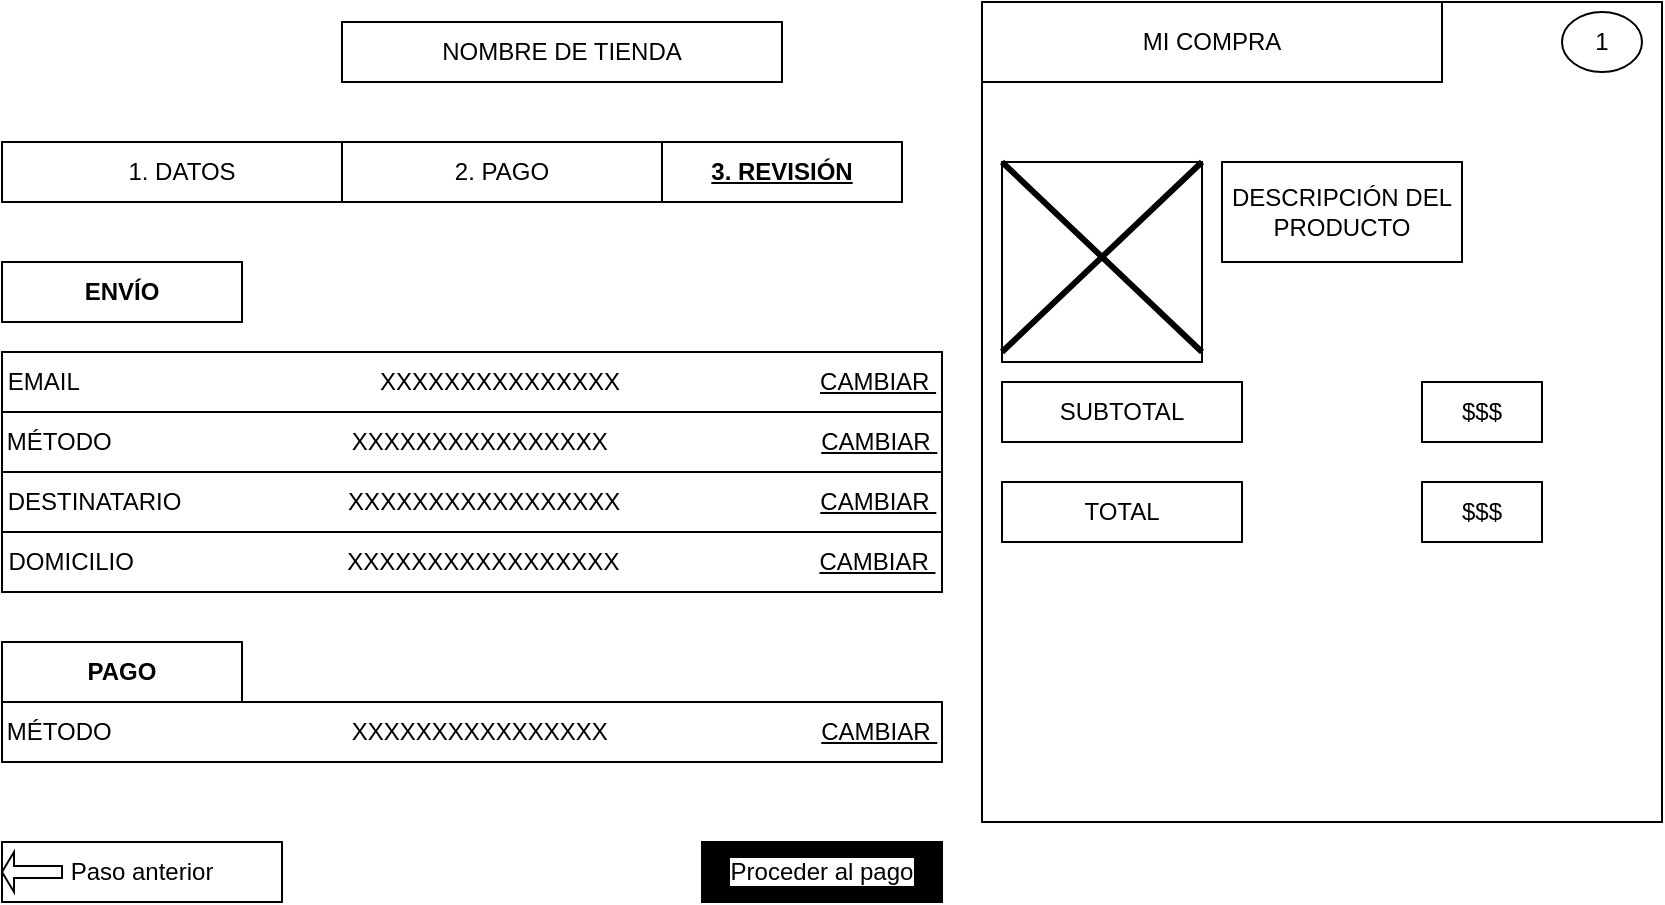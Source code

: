 <mxfile version="19.0.3" type="device"><diagram id="x9voMvtJKl3OqSgjmAjE" name="Page-1"><mxGraphModel dx="1108" dy="482" grid="1" gridSize="10" guides="1" tooltips="1" connect="1" arrows="1" fold="1" page="1" pageScale="1" pageWidth="827" pageHeight="1169" math="0" shadow="0"><root><mxCell id="0"/><mxCell id="1" parent="0"/><mxCell id="GWJsUw1KqJ6-vFNVZt81-1" value="NOMBRE DE TIENDA" style="rounded=0;whiteSpace=wrap;html=1;" parent="1" vertex="1"><mxGeometry x="170" y="10" width="220" height="30" as="geometry"/></mxCell><mxCell id="GWJsUw1KqJ6-vFNVZt81-2" value="&lt;span style=&quot;color: rgba(0, 0, 0, 0); font-family: monospace; font-size: 0px; text-align: start;&quot;&gt;%3CmxGraphModel%3E%3Croot%3E%3CmxCell%20id%3D%220%22%2F%3E%3CmxCell%20id%3D%221%22%20parent%3D%220%22%2F%3E%3CmxCell%20id%3D%222%22%20value%3D%221.%20DATOS%22%20style%3D%22rounded%3D0%3BwhiteSpace%3Dwrap%3Bhtml%3D1%3B%22%20vertex%3D%221%22%20parent%3D%221%22%3E%3CmxGeometry%20y%3D%2270%22%20width%3D%2290%22%20height%3D%2230%22%20as%3D%22geometry%22%2F%3E%3C%2FmxCell%3E%3C%2Froot%3E%3C%2FmxGraphModel%3E&lt;/span&gt;" style="rounded=0;whiteSpace=wrap;html=1;" parent="1" vertex="1"><mxGeometry y="70" width="450" height="30" as="geometry"/></mxCell><mxCell id="GWJsUw1KqJ6-vFNVZt81-3" value="" style="rounded=0;whiteSpace=wrap;html=1;" parent="1" vertex="1"><mxGeometry x="490" width="340" height="410" as="geometry"/></mxCell><mxCell id="GWJsUw1KqJ6-vFNVZt81-4" value="MI COMPRA" style="rounded=0;whiteSpace=wrap;html=1;" parent="1" vertex="1"><mxGeometry x="490" width="230" height="40" as="geometry"/></mxCell><mxCell id="GWJsUw1KqJ6-vFNVZt81-5" value="1" style="ellipse;whiteSpace=wrap;html=1;" parent="1" vertex="1"><mxGeometry x="780" y="5" width="40" height="30" as="geometry"/></mxCell><mxCell id="GWJsUw1KqJ6-vFNVZt81-6" value="" style="whiteSpace=wrap;html=1;aspect=fixed;" parent="1" vertex="1"><mxGeometry x="500" y="80" width="100" height="100" as="geometry"/></mxCell><mxCell id="GWJsUw1KqJ6-vFNVZt81-7" value="" style="shape=umlDestroy;whiteSpace=wrap;html=1;strokeWidth=3;" parent="1" vertex="1"><mxGeometry x="500" y="80" width="100" height="95" as="geometry"/></mxCell><mxCell id="GWJsUw1KqJ6-vFNVZt81-8" value="1. DATOS" style="rounded=0;whiteSpace=wrap;html=1;" parent="1" vertex="1"><mxGeometry y="70" width="180" height="30" as="geometry"/></mxCell><mxCell id="GWJsUw1KqJ6-vFNVZt81-9" value="2. PAGO" style="rounded=0;whiteSpace=wrap;html=1;" parent="1" vertex="1"><mxGeometry x="170" y="70" width="160" height="30" as="geometry"/></mxCell><mxCell id="GWJsUw1KqJ6-vFNVZt81-10" value="&lt;u&gt;&lt;b&gt;3. REVISIÓN&lt;/b&gt;&lt;/u&gt;" style="rounded=0;whiteSpace=wrap;html=1;" parent="1" vertex="1"><mxGeometry x="330" y="70" width="120" height="30" as="geometry"/></mxCell><mxCell id="GWJsUw1KqJ6-vFNVZt81-11" value="DESCRIPCIÓN DEL PRODUCTO" style="rounded=0;whiteSpace=wrap;html=1;" parent="1" vertex="1"><mxGeometry x="610" y="80" width="120" height="50" as="geometry"/></mxCell><mxCell id="GWJsUw1KqJ6-vFNVZt81-12" value="SUBTOTAL" style="rounded=0;whiteSpace=wrap;html=1;" parent="1" vertex="1"><mxGeometry x="500" y="190" width="120" height="30" as="geometry"/></mxCell><mxCell id="GWJsUw1KqJ6-vFNVZt81-13" value="TOTAL" style="rounded=0;whiteSpace=wrap;html=1;" parent="1" vertex="1"><mxGeometry x="500" y="240" width="120" height="30" as="geometry"/></mxCell><mxCell id="GWJsUw1KqJ6-vFNVZt81-14" value="$$$" style="rounded=0;whiteSpace=wrap;html=1;" parent="1" vertex="1"><mxGeometry x="710" y="190" width="60" height="30" as="geometry"/></mxCell><mxCell id="GWJsUw1KqJ6-vFNVZt81-15" value="$$$" style="rounded=0;whiteSpace=wrap;html=1;" parent="1" vertex="1"><mxGeometry x="710" y="240" width="60" height="30" as="geometry"/></mxCell><mxCell id="GWJsUw1KqJ6-vFNVZt81-16" value="&lt;b&gt;ENVÍO&lt;/b&gt;" style="rounded=0;whiteSpace=wrap;html=1;" parent="1" vertex="1"><mxGeometry y="130" width="120" height="30" as="geometry"/></mxCell><mxCell id="GWJsUw1KqJ6-vFNVZt81-18" value="&#10;&lt;span style=&quot;color: rgb(0, 0, 0); font-family: Helvetica; font-size: 12px; font-style: normal; font-variant-ligatures: normal; font-variant-caps: normal; font-weight: 400; letter-spacing: normal; orphans: 2; text-align: center; text-indent: 0px; text-transform: none; widows: 2; word-spacing: 0px; -webkit-text-stroke-width: 0px; background-color: rgb(248, 249, 250); text-decoration-thickness: initial; text-decoration-style: initial; text-decoration-color: initial; float: none; display: inline !important;&quot;&gt;XXXXXXXXXXXXXXXXX&lt;/span&gt;&#10;&#10;" style="rounded=0;whiteSpace=wrap;html=1;" parent="1" vertex="1"><mxGeometry y="175" width="470" height="115" as="geometry"/></mxCell><mxCell id="V4AmnyUQNALAAiq78B-r-15" value="EMAIL&amp;nbsp; &amp;nbsp; &amp;nbsp; &amp;nbsp; &amp;nbsp; &amp;nbsp; &amp;nbsp; &amp;nbsp; &amp;nbsp; &amp;nbsp; &amp;nbsp; &amp;nbsp; &amp;nbsp; &amp;nbsp; &amp;nbsp; &amp;nbsp; &amp;nbsp; &amp;nbsp; &amp;nbsp; &amp;nbsp; &amp;nbsp; &amp;nbsp; &amp;nbsp;XXXXXXXXXXXXXXX&amp;nbsp; &amp;nbsp; &amp;nbsp; &amp;nbsp; &amp;nbsp; &amp;nbsp; &amp;nbsp; &amp;nbsp; &amp;nbsp; &amp;nbsp; &amp;nbsp; &amp;nbsp; &amp;nbsp; &amp;nbsp; &amp;nbsp;&amp;nbsp;&lt;u&gt;CAMBIAR&amp;nbsp;&lt;/u&gt;" style="rounded=0;whiteSpace=wrap;html=1;fillColor=#FFFFFF;" vertex="1" parent="1"><mxGeometry y="175" width="470" height="30" as="geometry"/></mxCell><mxCell id="V4AmnyUQNALAAiq78B-r-17" value="&lt;b&gt;PAGO&lt;/b&gt;" style="rounded=0;whiteSpace=wrap;html=1;" vertex="1" parent="1"><mxGeometry y="320" width="120" height="30" as="geometry"/></mxCell><mxCell id="V4AmnyUQNALAAiq78B-r-18" value="MÉTODO&amp;nbsp; &amp;nbsp; &amp;nbsp; &amp;nbsp; &amp;nbsp; &amp;nbsp; &amp;nbsp; &amp;nbsp; &amp;nbsp; &amp;nbsp; &amp;nbsp; &amp;nbsp; &amp;nbsp; &amp;nbsp; &amp;nbsp; &amp;nbsp; &amp;nbsp; &amp;nbsp; XXXXXXXXXXXXXXXX&amp;nbsp; &amp;nbsp; &amp;nbsp; &amp;nbsp; &amp;nbsp; &amp;nbsp; &amp;nbsp; &amp;nbsp; &amp;nbsp; &amp;nbsp; &amp;nbsp; &amp;nbsp; &amp;nbsp; &amp;nbsp; &amp;nbsp; &amp;nbsp;&amp;nbsp;&lt;u&gt;CAMBIAR&amp;nbsp;&lt;/u&gt;" style="rounded=0;whiteSpace=wrap;html=1;fillColor=#FFFFFF;" vertex="1" parent="1"><mxGeometry y="205" width="470" height="30" as="geometry"/></mxCell><mxCell id="V4AmnyUQNALAAiq78B-r-19" value="DESTINATARIO&amp;nbsp; &amp;nbsp; &amp;nbsp; &amp;nbsp; &amp;nbsp; &amp;nbsp; &amp;nbsp; &amp;nbsp; &amp;nbsp; &amp;nbsp; &amp;nbsp; &amp;nbsp; &amp;nbsp;XXXXXXXXXXXXXXXXX&amp;nbsp; &amp;nbsp; &amp;nbsp; &amp;nbsp; &amp;nbsp; &amp;nbsp; &amp;nbsp; &amp;nbsp; &amp;nbsp; &amp;nbsp; &amp;nbsp; &amp;nbsp; &amp;nbsp; &amp;nbsp; &amp;nbsp;&amp;nbsp;&lt;u&gt;CAMBIAR&amp;nbsp;&lt;/u&gt;" style="rounded=0;whiteSpace=wrap;html=1;fillColor=#FFFFFF;" vertex="1" parent="1"><mxGeometry y="235" width="470" height="30" as="geometry"/></mxCell><mxCell id="V4AmnyUQNALAAiq78B-r-21" value="DOMICILIO&amp;nbsp; &amp;nbsp; &amp;nbsp; &amp;nbsp; &amp;nbsp; &amp;nbsp; &amp;nbsp; &amp;nbsp; &amp;nbsp; &amp;nbsp; &amp;nbsp; &amp;nbsp; &amp;nbsp; &amp;nbsp; &amp;nbsp; &amp;nbsp; XXXXXXXXXXXXXXXXX&amp;nbsp; &amp;nbsp; &amp;nbsp; &amp;nbsp; &amp;nbsp; &amp;nbsp; &amp;nbsp; &amp;nbsp; &amp;nbsp; &amp;nbsp; &amp;nbsp; &amp;nbsp; &amp;nbsp; &amp;nbsp; &amp;nbsp;&amp;nbsp;&lt;u&gt;CAMBIAR&amp;nbsp;&lt;/u&gt;" style="rounded=0;whiteSpace=wrap;html=1;fillColor=#FFFFFF;" vertex="1" parent="1"><mxGeometry y="265" width="470" height="30" as="geometry"/></mxCell><mxCell id="V4AmnyUQNALAAiq78B-r-22" value="MÉTODO&amp;nbsp; &amp;nbsp; &amp;nbsp; &amp;nbsp; &amp;nbsp; &amp;nbsp; &amp;nbsp; &amp;nbsp; &amp;nbsp; &amp;nbsp; &amp;nbsp; &amp;nbsp; &amp;nbsp; &amp;nbsp; &amp;nbsp; &amp;nbsp; &amp;nbsp; &amp;nbsp; XXXXXXXXXXXXXXXX&amp;nbsp; &amp;nbsp; &amp;nbsp; &amp;nbsp; &amp;nbsp; &amp;nbsp; &amp;nbsp; &amp;nbsp; &amp;nbsp; &amp;nbsp; &amp;nbsp; &amp;nbsp; &amp;nbsp; &amp;nbsp; &amp;nbsp; &amp;nbsp;&amp;nbsp;&lt;u&gt;CAMBIAR&amp;nbsp;&lt;/u&gt;" style="rounded=0;whiteSpace=wrap;html=1;fillColor=#FFFFFF;" vertex="1" parent="1"><mxGeometry y="350" width="470" height="30" as="geometry"/></mxCell><mxCell id="V4AmnyUQNALAAiq78B-r-23" value="Paso anterior" style="rounded=0;whiteSpace=wrap;html=1;" vertex="1" parent="1"><mxGeometry y="420" width="140" height="30" as="geometry"/></mxCell><mxCell id="V4AmnyUQNALAAiq78B-r-24" value="&lt;span style=&quot;background-color: rgb(255, 255, 255);&quot;&gt;Proceder al pago&lt;/span&gt;" style="rounded=0;whiteSpace=wrap;html=1;shadow=0;strokeColor=#000000;fillColor=#000000;" vertex="1" parent="1"><mxGeometry x="350" y="420" width="120" height="30" as="geometry"/></mxCell><mxCell id="V4AmnyUQNALAAiq78B-r-26" value="" style="shape=singleArrow;direction=west;whiteSpace=wrap;html=1;fillColor=#FFFFFF;" vertex="1" parent="1"><mxGeometry y="425" width="30" height="20" as="geometry"/></mxCell></root></mxGraphModel></diagram></mxfile>